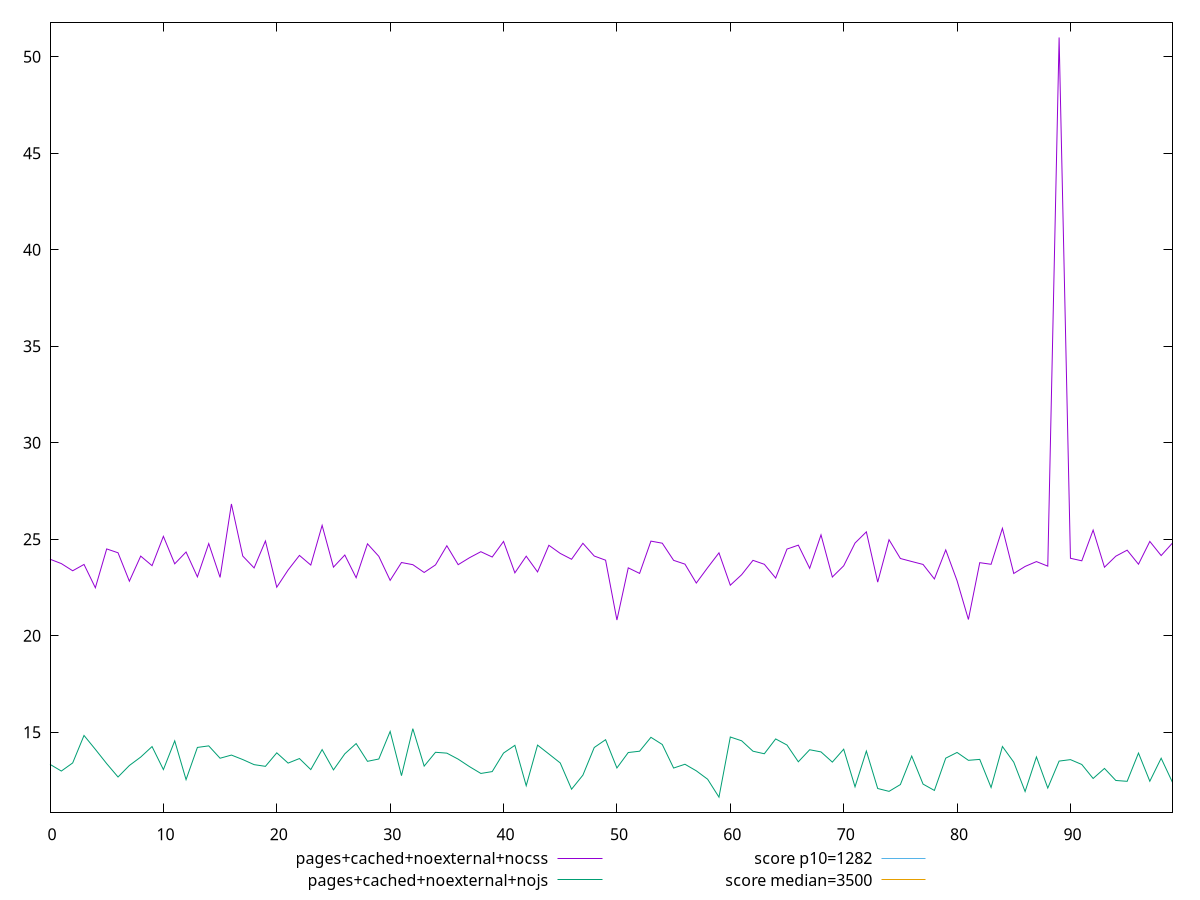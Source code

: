 reset

$pagesCachedNoexternalNocss <<EOF
0 23.967999999999996
1 23.74
2 23.36799999999999
3 23.695999999999987
4 22.487999999999992
5 24.499999999999993
6 24.299999999999994
7 22.827999999999996
8 24.127999999999997
9 23.63199999999999
10 25.152
11 23.727999999999994
12 24.339999999999996
13 23.051999999999996
14 24.77599999999999
15 23.023999999999994
16 26.827999999999996
17 24.13199999999999
18 23.515999999999995
19 24.911999999999992
20 22.515999999999995
21 23.40799999999999
22 24.163999999999998
23 23.664
24 25.719999999999995
25 23.555999999999987
26 24.183999999999994
27 23.007999999999996
28 24.76399999999999
29 24.115999999999993
30 22.871999999999993
31 23.796
32 23.68399999999999
33 23.27999999999999
34 23.671999999999986
35 24.663999999999994
36 23.683999999999997
37 24.043999999999993
38 24.355999999999995
39 24.080000000000002
40 24.887999999999995
41 23.26
42 24.123999999999988
43 23.307999999999986
44 24.68799999999999
45 24.267999999999994
46 23.964
47 24.791999999999994
48 24.131999999999984
49 23.91599999999999
50 20.81599999999999
51 23.519999999999996
52 23.232
53 24.90399999999999
54 24.795999999999992
55 23.908
56 23.711999999999996
57 22.731999999999996
58 23.52799999999999
59 24.295999999999992
60 22.619999999999994
61 23.16399999999999
62 23.90799999999999
63 23.703999999999994
64 22.992
65 24.491999999999997
66 24.695999999999998
67 23.496
68 25.22799999999999
69 23.043999999999997
70 23.62399999999998
71 24.803999999999995
72 25.383999999999993
73 22.77999999999999
74 24.976
75 24.003999999999994
76 23.847999999999992
77 23.69599999999999
78 22.943999999999996
79 24.44799999999999
80 22.851999999999997
81 20.84399999999999
82 23.78799999999999
83 23.704
84 25.567999999999994
85 23.227999999999994
86 23.592
87 23.843999999999998
88 23.607999999999993
89 50.99599999999998
90 24.015999999999995
91 23.88399999999999
92 25.476
93 23.551999999999996
94 24.123999999999988
95 24.435999999999986
96 23.707999999999995
97 24.887999999999998
98 24.15599999999999
99 24.807999999999993
EOF

$pagesCachedNoexternalNojs <<EOF
0 13.34
1 12.992
2 13.412000000000003
3 14.836
4 14.116000000000003
5 13.376000000000001
6 12.684000000000001
7 13.280000000000001
8 13.716
9 14.26
10 13.068000000000001
11 14.556000000000001
12 12.548
13 14.216000000000001
14 14.296000000000003
15 13.656
16 13.82
17 13.588
18 13.324000000000002
19 13.236
20 13.936
21 13.404
22 13.64
23 13.068000000000001
24 14.104000000000001
25 13.052
26 13.884000000000002
27 14.415999999999999
28 13.496
29 13.616
30 15.043999999999997
31 12.752000000000002
32 15.188000000000002
33 13.248
34 13.964
35 13.92
36 13.608
37 13.219999999999999
38 12.868000000000002
39 12.963999999999999
40 13.924
41 14.324000000000002
42 12.232
43 14.335999999999999
44 13.876000000000001
45 13.411999999999999
46 12.052
47 12.780000000000001
48 14.212
49 14.616000000000003
50 13.152000000000001
51 13.952
52 14.020000000000001
53 14.740000000000002
54 14.368000000000002
55 13.148
56 13.344000000000001
57 13.004000000000001
58 12.568000000000001
59 11.64
60 14.755999999999998
61 14.560000000000002
62 14.02
63 13.888
64 14.655999999999999
65 14.340000000000002
66 13.472000000000001
67 14.096
68 13.984000000000002
69 13.456000000000001
70 14.124
71 12.176000000000002
72 14.027999999999999
73 12.088000000000001
74 11.940000000000001
75 12.292000000000002
76 13.768
77 12.316
78 11.988
79 13.66
80 13.956
81 13.548
82 13.596
83 12.14
84 14.264000000000001
85 13.451999999999998
86 11.932000000000002
87 13.724
88 12.112
89 13.508
90 13.584000000000001
91 13.332000000000003
92 12.608000000000002
93 13.128
94 12.504000000000001
95 12.46
96 13.924
97 12.464000000000002
98 13.656000000000002
99 12.404
EOF

set key outside below
set xrange [0:99]
set yrange [10.85288:51.78311999999998]
set terminal svg size 640, 500 enhanced background rgb 'white'
set output "report_00007_2020-12-11T15:55:29.892Z/bootup-time/comparison/line/9_vs_10.svg"

plot $pagesCachedNoexternalNocss title "pages+cached+noexternal+nocss" with line, \
     $pagesCachedNoexternalNojs title "pages+cached+noexternal+nojs" with line, \
     1282 title "score p10=1282", \
     3500 title "score median=3500"

reset
